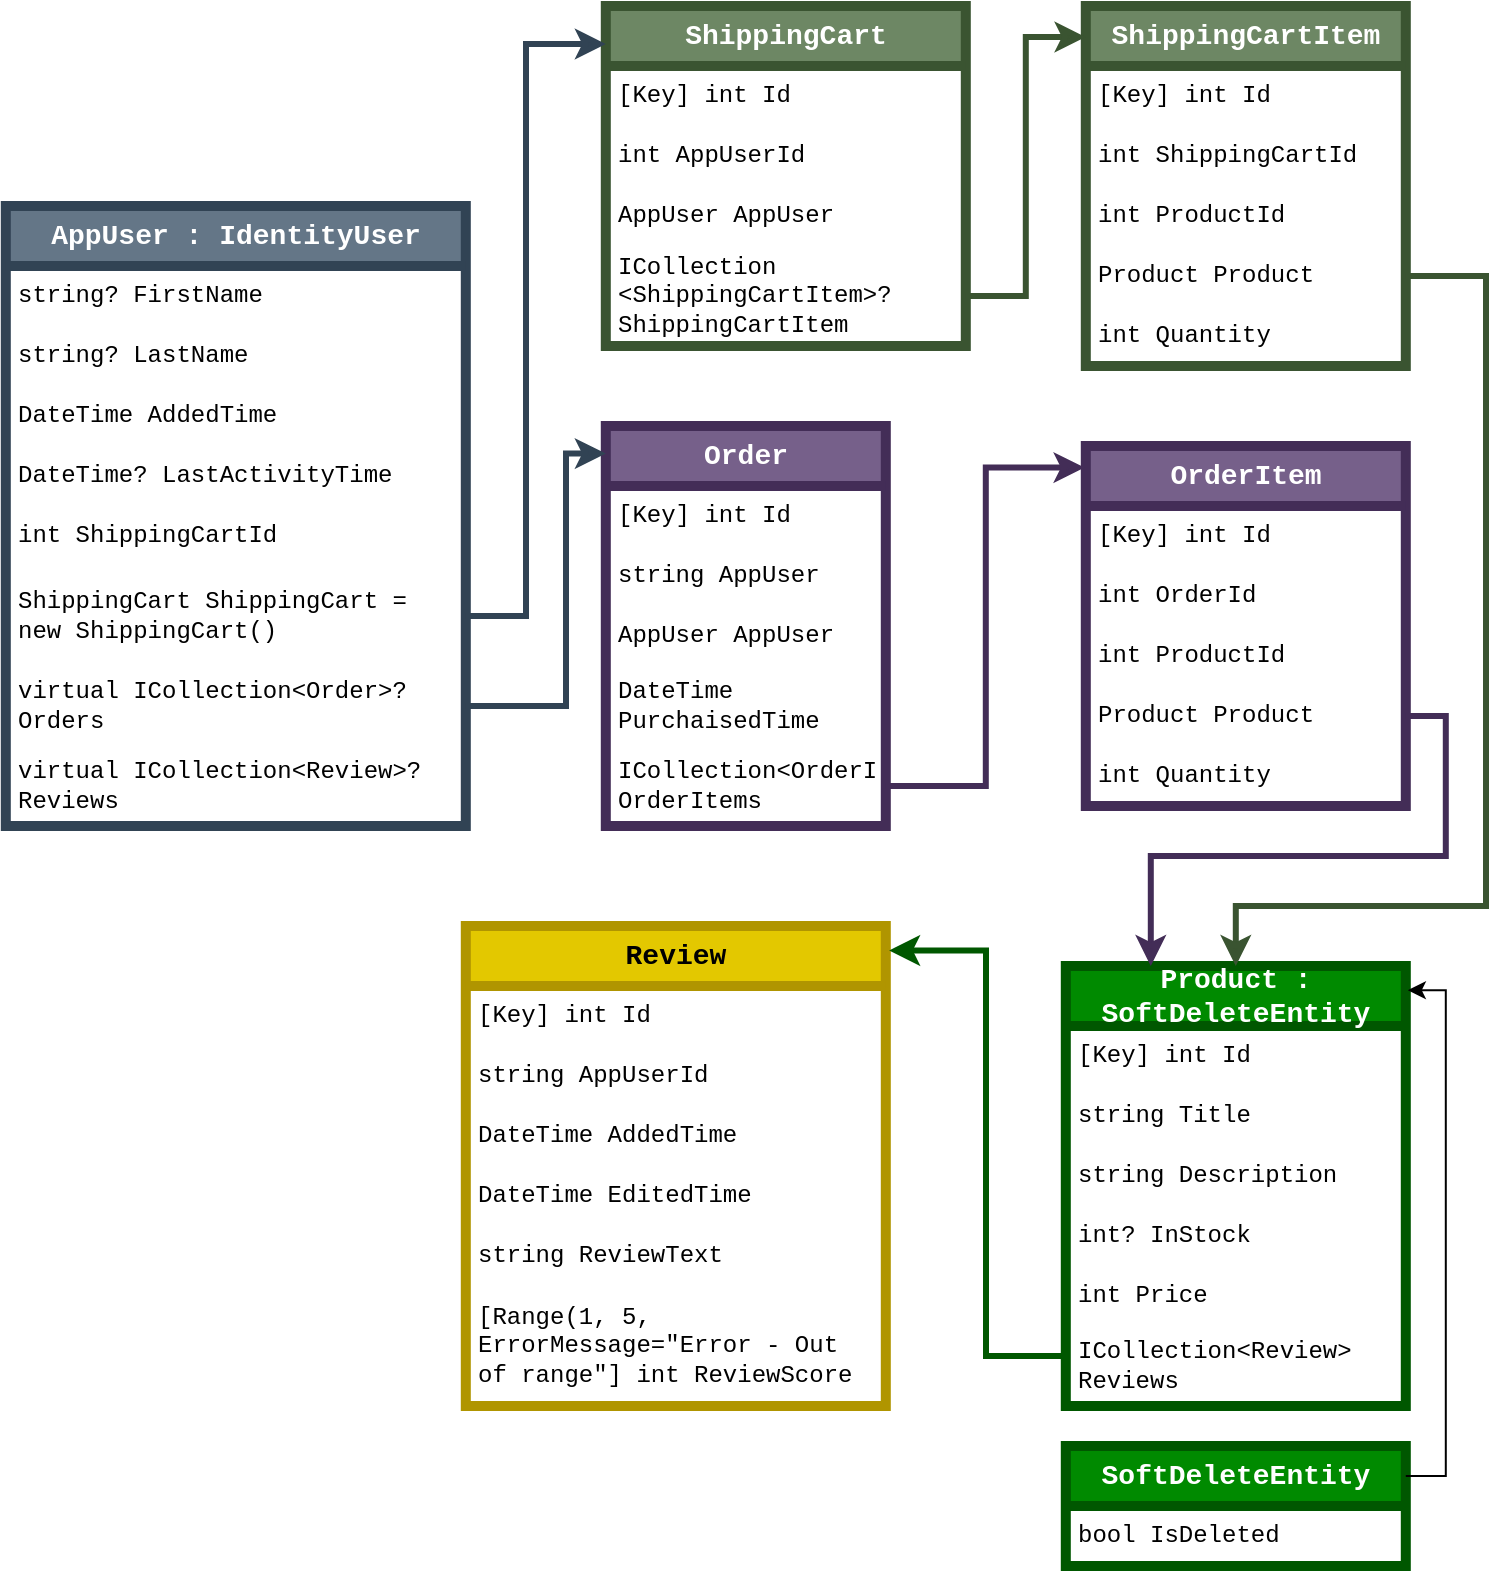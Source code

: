 <mxfile version="23.1.5" type="device">
  <diagram id="R2lEEEUBdFMjLlhIrx00" name="Page-1">
    <mxGraphModel dx="1434" dy="836" grid="1" gridSize="10" guides="1" tooltips="1" connect="1" arrows="1" fold="1" page="1" pageScale="1" pageWidth="850" pageHeight="1100" math="0" shadow="0" extFonts="Permanent Marker^https://fonts.googleapis.com/css?family=Permanent+Marker">
      <root>
        <mxCell id="0" />
        <mxCell id="1" parent="0" />
        <mxCell id="laZyPVEMxIUWzUnC1NXt-1" value="&lt;font style=&quot;font-size: 14px;&quot;&gt;&lt;b&gt;AppUser : IdentityUser&lt;/b&gt;&lt;/font&gt;" style="swimlane;fontStyle=0;childLayout=stackLayout;horizontal=1;startSize=30;horizontalStack=0;resizeParent=1;resizeParentMax=0;resizeLast=0;collapsible=1;marginBottom=0;whiteSpace=wrap;html=1;direction=east;fillColor=#647687;strokeColor=#314354;fontColor=#ffffff;strokeWidth=5;fontFamily=Courier New;" parent="1" vertex="1">
          <mxGeometry x="39.9" y="140" width="230" height="310" as="geometry">
            <mxRectangle x="150" y="180" width="90" height="30" as="alternateBounds" />
          </mxGeometry>
        </mxCell>
        <mxCell id="laZyPVEMxIUWzUnC1NXt-2" value="string? FirstName" style="text;strokeColor=none;fillColor=none;align=left;verticalAlign=middle;spacingLeft=4;spacingRight=4;overflow=hidden;points=[[0,0.5],[1,0.5]];portConstraint=eastwest;rotatable=0;whiteSpace=wrap;html=1;fontFamily=Courier New;" parent="laZyPVEMxIUWzUnC1NXt-1" vertex="1">
          <mxGeometry y="30" width="230" height="30" as="geometry" />
        </mxCell>
        <mxCell id="laZyPVEMxIUWzUnC1NXt-3" value="string? LastName" style="text;strokeColor=none;fillColor=none;align=left;verticalAlign=middle;spacingLeft=4;spacingRight=4;overflow=hidden;points=[[0,0.5],[1,0.5]];portConstraint=eastwest;rotatable=0;whiteSpace=wrap;html=1;fontFamily=Courier New;" parent="laZyPVEMxIUWzUnC1NXt-1" vertex="1">
          <mxGeometry y="60" width="230" height="30" as="geometry" />
        </mxCell>
        <mxCell id="FutvYbWhfo6PRabiO2lq-1" value="DateTime AddedTime" style="text;strokeColor=none;fillColor=none;align=left;verticalAlign=middle;spacingLeft=4;spacingRight=4;overflow=hidden;points=[[0,0.5],[1,0.5]];portConstraint=eastwest;rotatable=0;whiteSpace=wrap;html=1;fontFamily=Courier New;" parent="laZyPVEMxIUWzUnC1NXt-1" vertex="1">
          <mxGeometry y="90" width="230" height="30" as="geometry" />
        </mxCell>
        <mxCell id="FutvYbWhfo6PRabiO2lq-2" value="DateTime? LastActivityTime" style="text;strokeColor=none;fillColor=none;align=left;verticalAlign=middle;spacingLeft=4;spacingRight=4;overflow=hidden;points=[[0,0.5],[1,0.5]];portConstraint=eastwest;rotatable=0;whiteSpace=wrap;html=1;fontFamily=Courier New;" parent="laZyPVEMxIUWzUnC1NXt-1" vertex="1">
          <mxGeometry y="120" width="230" height="30" as="geometry" />
        </mxCell>
        <mxCell id="FutvYbWhfo6PRabiO2lq-4" value="int ShippingCartId" style="text;strokeColor=none;fillColor=none;align=left;verticalAlign=middle;spacingLeft=4;spacingRight=4;overflow=hidden;points=[[0,0.5],[1,0.5]];portConstraint=eastwest;rotatable=0;whiteSpace=wrap;html=1;fontFamily=Courier New;" parent="laZyPVEMxIUWzUnC1NXt-1" vertex="1">
          <mxGeometry y="150" width="230" height="30" as="geometry" />
        </mxCell>
        <mxCell id="laZyPVEMxIUWzUnC1NXt-109" value="ShippingCart ShippingCart = new ShippingCart()" style="text;strokeColor=none;fillColor=none;align=left;verticalAlign=middle;spacingLeft=4;spacingRight=4;overflow=hidden;points=[[0,0.5],[1,0.5]];portConstraint=eastwest;rotatable=0;whiteSpace=wrap;html=1;fontFamily=Courier New;" parent="laZyPVEMxIUWzUnC1NXt-1" vertex="1">
          <mxGeometry y="180" width="230" height="50" as="geometry" />
        </mxCell>
        <mxCell id="laZyPVEMxIUWzUnC1NXt-64" value="virtual ICollection&amp;lt;Order&amp;gt;? Orders" style="text;strokeColor=none;fillColor=none;align=left;verticalAlign=middle;spacingLeft=4;spacingRight=4;overflow=hidden;points=[[0,0.5],[1,0.5]];portConstraint=eastwest;rotatable=0;whiteSpace=wrap;html=1;fontFamily=Courier New;" parent="laZyPVEMxIUWzUnC1NXt-1" vertex="1">
          <mxGeometry y="230" width="230" height="40" as="geometry" />
        </mxCell>
        <mxCell id="laZyPVEMxIUWzUnC1NXt-66" value="virtual ICollection&amp;lt;Review&amp;gt;? Reviews" style="text;strokeColor=none;fillColor=none;align=left;verticalAlign=middle;spacingLeft=4;spacingRight=4;overflow=hidden;points=[[0,0.5],[1,0.5]];portConstraint=eastwest;rotatable=0;whiteSpace=wrap;html=1;fontFamily=Courier New;" parent="laZyPVEMxIUWzUnC1NXt-1" vertex="1">
          <mxGeometry y="270" width="230" height="40" as="geometry" />
        </mxCell>
        <mxCell id="laZyPVEMxIUWzUnC1NXt-24" value="&lt;font style=&quot;font-size: 14px;&quot;&gt;&lt;b&gt;Product : SoftDeleteEntity&lt;/b&gt;&lt;/font&gt;" style="swimlane;fontStyle=0;childLayout=stackLayout;horizontal=1;startSize=30;horizontalStack=0;resizeParent=1;resizeParentMax=0;resizeLast=0;collapsible=1;marginBottom=0;whiteSpace=wrap;html=1;fillColor=#008a00;strokeColor=#005700;fontColor=#ffffff;strokeWidth=5;fontFamily=Courier New;" parent="1" vertex="1">
          <mxGeometry x="569.9" y="520" width="170" height="220" as="geometry">
            <mxRectangle x="580" y="500" width="90" height="30" as="alternateBounds" />
          </mxGeometry>
        </mxCell>
        <mxCell id="laZyPVEMxIUWzUnC1NXt-25" value="[Key]&amp;nbsp;int Id" style="text;strokeColor=none;fillColor=none;align=left;verticalAlign=middle;spacingLeft=4;spacingRight=4;overflow=hidden;points=[[0,0.5],[1,0.5]];portConstraint=eastwest;rotatable=0;whiteSpace=wrap;html=1;fontFamily=Courier New;" parent="laZyPVEMxIUWzUnC1NXt-24" vertex="1">
          <mxGeometry y="30" width="170" height="30" as="geometry" />
        </mxCell>
        <mxCell id="laZyPVEMxIUWzUnC1NXt-26" value="string Title" style="text;strokeColor=none;fillColor=none;align=left;verticalAlign=middle;spacingLeft=4;spacingRight=4;overflow=hidden;points=[[0,0.5],[1,0.5]];portConstraint=eastwest;rotatable=0;whiteSpace=wrap;html=1;fontFamily=Courier New;" parent="laZyPVEMxIUWzUnC1NXt-24" vertex="1">
          <mxGeometry y="60" width="170" height="30" as="geometry" />
        </mxCell>
        <mxCell id="laZyPVEMxIUWzUnC1NXt-27" value="string Description" style="text;strokeColor=none;fillColor=none;align=left;verticalAlign=middle;spacingLeft=4;spacingRight=4;overflow=hidden;points=[[0,0.5],[1,0.5]];portConstraint=eastwest;rotatable=0;whiteSpace=wrap;html=1;fontFamily=Courier New;" parent="laZyPVEMxIUWzUnC1NXt-24" vertex="1">
          <mxGeometry y="90" width="170" height="30" as="geometry" />
        </mxCell>
        <mxCell id="laZyPVEMxIUWzUnC1NXt-28" value="int? InStock" style="text;strokeColor=none;fillColor=none;align=left;verticalAlign=middle;spacingLeft=4;spacingRight=4;overflow=hidden;points=[[0,0.5],[1,0.5]];portConstraint=eastwest;rotatable=0;whiteSpace=wrap;html=1;fontFamily=Courier New;" parent="laZyPVEMxIUWzUnC1NXt-24" vertex="1">
          <mxGeometry y="120" width="170" height="30" as="geometry" />
        </mxCell>
        <mxCell id="laZyPVEMxIUWzUnC1NXt-115" value="int Price" style="text;strokeColor=none;fillColor=none;align=left;verticalAlign=middle;spacingLeft=4;spacingRight=4;overflow=hidden;points=[[0,0.5],[1,0.5]];portConstraint=eastwest;rotatable=0;whiteSpace=wrap;html=1;fontFamily=Courier New;" parent="laZyPVEMxIUWzUnC1NXt-24" vertex="1">
          <mxGeometry y="150" width="170" height="30" as="geometry" />
        </mxCell>
        <mxCell id="laZyPVEMxIUWzUnC1NXt-32" value="ICollection&amp;lt;Review&amp;gt; Reviews" style="text;strokeColor=none;fillColor=none;align=left;verticalAlign=middle;spacingLeft=4;spacingRight=4;overflow=hidden;points=[[0,0.5],[1,0.5]];portConstraint=eastwest;rotatable=0;whiteSpace=wrap;html=1;fontFamily=Courier New;" parent="laZyPVEMxIUWzUnC1NXt-24" vertex="1">
          <mxGeometry y="180" width="170" height="40" as="geometry" />
        </mxCell>
        <mxCell id="laZyPVEMxIUWzUnC1NXt-33" value="&lt;span style=&quot;font-size: 14px;&quot;&gt;&lt;b&gt;Review&lt;/b&gt;&lt;/span&gt;" style="swimlane;fontStyle=0;childLayout=stackLayout;horizontal=1;startSize=30;horizontalStack=0;resizeParent=1;resizeParentMax=0;resizeLast=0;collapsible=1;marginBottom=0;whiteSpace=wrap;html=1;fillColor=#e3c800;fontColor=#000000;strokeColor=#B09500;strokeWidth=5;fontFamily=Courier New;" parent="1" vertex="1">
          <mxGeometry x="269.9" y="500" width="210" height="240" as="geometry">
            <mxRectangle x="150" y="180" width="90" height="30" as="alternateBounds" />
          </mxGeometry>
        </mxCell>
        <mxCell id="laZyPVEMxIUWzUnC1NXt-36" value="[Key] int Id" style="text;strokeColor=none;fillColor=none;align=left;verticalAlign=middle;spacingLeft=4;spacingRight=4;overflow=hidden;points=[[0,0.5],[1,0.5]];portConstraint=eastwest;rotatable=0;whiteSpace=wrap;html=1;fontFamily=Courier New;" parent="laZyPVEMxIUWzUnC1NXt-33" vertex="1">
          <mxGeometry y="30" width="210" height="30" as="geometry" />
        </mxCell>
        <mxCell id="laZyPVEMxIUWzUnC1NXt-37" value="string AppUserId" style="text;strokeColor=none;fillColor=none;align=left;verticalAlign=middle;spacingLeft=4;spacingRight=4;overflow=hidden;points=[[0,0.5],[1,0.5]];portConstraint=eastwest;rotatable=0;whiteSpace=wrap;html=1;fontFamily=Courier New;" parent="laZyPVEMxIUWzUnC1NXt-33" vertex="1">
          <mxGeometry y="60" width="210" height="30" as="geometry" />
        </mxCell>
        <mxCell id="laZyPVEMxIUWzUnC1NXt-40" value="DateTime AddedTime" style="text;strokeColor=none;fillColor=none;align=left;verticalAlign=middle;spacingLeft=4;spacingRight=4;overflow=hidden;points=[[0,0.5],[1,0.5]];portConstraint=eastwest;rotatable=0;whiteSpace=wrap;html=1;fontFamily=Courier New;" parent="laZyPVEMxIUWzUnC1NXt-33" vertex="1">
          <mxGeometry y="90" width="210" height="30" as="geometry" />
        </mxCell>
        <mxCell id="laZyPVEMxIUWzUnC1NXt-38" value="DateTime EditedTime" style="text;strokeColor=none;fillColor=none;align=left;verticalAlign=middle;spacingLeft=4;spacingRight=4;overflow=hidden;points=[[0,0.5],[1,0.5]];portConstraint=eastwest;rotatable=0;whiteSpace=wrap;html=1;fontFamily=Courier New;" parent="laZyPVEMxIUWzUnC1NXt-33" vertex="1">
          <mxGeometry y="120" width="210" height="30" as="geometry" />
        </mxCell>
        <mxCell id="laZyPVEMxIUWzUnC1NXt-39" value="string ReviewText" style="text;strokeColor=none;fillColor=none;align=left;verticalAlign=middle;spacingLeft=4;spacingRight=4;overflow=hidden;points=[[0,0.5],[1,0.5]];portConstraint=eastwest;rotatable=0;whiteSpace=wrap;html=1;fontFamily=Courier New;" parent="laZyPVEMxIUWzUnC1NXt-33" vertex="1">
          <mxGeometry y="150" width="210" height="30" as="geometry" />
        </mxCell>
        <mxCell id="laZyPVEMxIUWzUnC1NXt-34" value="[Range(1, 5, ErrorMessage=&quot;Error - Out of range&quot;]&amp;nbsp;int ReviewScore" style="text;strokeColor=none;fillColor=none;align=left;verticalAlign=middle;spacingLeft=4;spacingRight=4;overflow=hidden;points=[[0,0.5],[1,0.5]];portConstraint=eastwest;rotatable=0;whiteSpace=wrap;html=1;fontFamily=Courier New;" parent="laZyPVEMxIUWzUnC1NXt-33" vertex="1">
          <mxGeometry y="180" width="210" height="60" as="geometry" />
        </mxCell>
        <mxCell id="laZyPVEMxIUWzUnC1NXt-41" value="&lt;font style=&quot;font-size: 14px;&quot;&gt;&lt;b&gt;Order&lt;/b&gt;&lt;/font&gt;" style="swimlane;fontStyle=0;childLayout=stackLayout;horizontal=1;startSize=30;horizontalStack=0;resizeParent=1;resizeParentMax=0;resizeLast=0;collapsible=1;marginBottom=0;whiteSpace=wrap;html=1;fillColor=#76608a;fontColor=#ffffff;strokeColor=#432D57;strokeWidth=5;fontFamily=Courier New;" parent="1" vertex="1">
          <mxGeometry x="339.9" y="250" width="140" height="200" as="geometry">
            <mxRectangle x="370" y="490" width="90" height="30" as="alternateBounds" />
          </mxGeometry>
        </mxCell>
        <mxCell id="laZyPVEMxIUWzUnC1NXt-42" value="[Key]&amp;nbsp;int Id" style="text;strokeColor=none;fillColor=none;align=left;verticalAlign=middle;spacingLeft=4;spacingRight=4;overflow=hidden;points=[[0,0.5],[1,0.5]];portConstraint=eastwest;rotatable=0;whiteSpace=wrap;html=1;fontFamily=Courier New;" parent="laZyPVEMxIUWzUnC1NXt-41" vertex="1">
          <mxGeometry y="30" width="140" height="30" as="geometry" />
        </mxCell>
        <mxCell id="laZyPVEMxIUWzUnC1NXt-51" value="string AppUser" style="text;strokeColor=none;fillColor=none;align=left;verticalAlign=middle;spacingLeft=4;spacingRight=4;overflow=hidden;points=[[0,0.5],[1,0.5]];portConstraint=eastwest;rotatable=0;whiteSpace=wrap;html=1;fontFamily=Courier New;" parent="laZyPVEMxIUWzUnC1NXt-41" vertex="1">
          <mxGeometry y="60" width="140" height="30" as="geometry" />
        </mxCell>
        <mxCell id="laZyPVEMxIUWzUnC1NXt-113" value="AppUser AppUser" style="text;strokeColor=none;fillColor=none;align=left;verticalAlign=middle;spacingLeft=4;spacingRight=4;overflow=hidden;points=[[0,0.5],[1,0.5]];portConstraint=eastwest;rotatable=0;whiteSpace=wrap;html=1;fontFamily=Courier New;" parent="laZyPVEMxIUWzUnC1NXt-41" vertex="1">
          <mxGeometry y="90" width="140" height="30" as="geometry" />
        </mxCell>
        <mxCell id="laZyPVEMxIUWzUnC1NXt-50" value="DateTime PurchaisedTime" style="text;strokeColor=none;fillColor=none;align=left;verticalAlign=middle;spacingLeft=4;spacingRight=4;overflow=hidden;points=[[0,0.5],[1,0.5]];portConstraint=eastwest;rotatable=0;whiteSpace=wrap;html=1;fontFamily=Courier New;" parent="laZyPVEMxIUWzUnC1NXt-41" vertex="1">
          <mxGeometry y="120" width="140" height="40" as="geometry" />
        </mxCell>
        <mxCell id="laZyPVEMxIUWzUnC1NXt-78" value="ICollection&amp;lt;OrderItem&amp;gt; OrderItems" style="text;strokeColor=none;fillColor=none;align=left;verticalAlign=middle;spacingLeft=4;spacingRight=4;overflow=hidden;points=[[0,0.5],[1,0.5]];portConstraint=eastwest;rotatable=0;whiteSpace=wrap;html=1;fontFamily=Courier New;" parent="laZyPVEMxIUWzUnC1NXt-41" vertex="1">
          <mxGeometry y="160" width="140" height="40" as="geometry" />
        </mxCell>
        <mxCell id="laZyPVEMxIUWzUnC1NXt-46" value="&lt;font style=&quot;font-size: 14px;&quot;&gt;&lt;b&gt;ShippingCart&lt;/b&gt;&lt;/font&gt;" style="swimlane;fontStyle=0;childLayout=stackLayout;horizontal=1;startSize=30;horizontalStack=0;resizeParent=1;resizeParentMax=0;resizeLast=0;collapsible=1;marginBottom=0;whiteSpace=wrap;html=1;fillColor=#6d8764;fontColor=#ffffff;strokeColor=#3A5431;strokeWidth=5;fontFamily=Courier New;" parent="1" vertex="1">
          <mxGeometry x="339.9" y="40" width="180" height="170" as="geometry">
            <mxRectangle x="150" y="180" width="90" height="30" as="alternateBounds" />
          </mxGeometry>
        </mxCell>
        <mxCell id="laZyPVEMxIUWzUnC1NXt-79" value="[Key] int Id" style="text;strokeColor=none;fillColor=none;align=left;verticalAlign=middle;spacingLeft=4;spacingRight=4;overflow=hidden;points=[[0,0.5],[1,0.5]];portConstraint=eastwest;rotatable=0;whiteSpace=wrap;html=1;fontFamily=Courier New;" parent="laZyPVEMxIUWzUnC1NXt-46" vertex="1">
          <mxGeometry y="30" width="180" height="30" as="geometry" />
        </mxCell>
        <mxCell id="FutvYbWhfo6PRabiO2lq-7" value="int AppUserId" style="text;strokeColor=none;fillColor=none;align=left;verticalAlign=middle;spacingLeft=4;spacingRight=4;overflow=hidden;points=[[0,0.5],[1,0.5]];portConstraint=eastwest;rotatable=0;whiteSpace=wrap;html=1;fontFamily=Courier New;" parent="laZyPVEMxIUWzUnC1NXt-46" vertex="1">
          <mxGeometry y="60" width="180" height="30" as="geometry" />
        </mxCell>
        <mxCell id="laZyPVEMxIUWzUnC1NXt-106" value="AppUser AppUser" style="text;strokeColor=none;fillColor=none;align=left;verticalAlign=middle;spacingLeft=4;spacingRight=4;overflow=hidden;points=[[0,0.5],[1,0.5]];portConstraint=eastwest;rotatable=0;whiteSpace=wrap;html=1;fontFamily=Courier New;" parent="laZyPVEMxIUWzUnC1NXt-46" vertex="1">
          <mxGeometry y="90" width="180" height="30" as="geometry" />
        </mxCell>
        <mxCell id="laZyPVEMxIUWzUnC1NXt-55" value="ICollection &amp;lt;ShippingCartItem&amp;gt;? ShippingCartItem" style="text;strokeColor=none;fillColor=none;align=left;verticalAlign=middle;spacingLeft=4;spacingRight=4;overflow=hidden;points=[[0,0.5],[1,0.5]];portConstraint=eastwest;rotatable=0;whiteSpace=wrap;html=1;fontFamily=Courier New;" parent="laZyPVEMxIUWzUnC1NXt-46" vertex="1">
          <mxGeometry y="120" width="180" height="50" as="geometry" />
        </mxCell>
        <mxCell id="laZyPVEMxIUWzUnC1NXt-83" value="&lt;font style=&quot;font-size: 14px;&quot;&gt;&lt;b&gt;ShippingCartItem&lt;/b&gt;&lt;/font&gt;" style="swimlane;fontStyle=0;childLayout=stackLayout;horizontal=1;startSize=30;horizontalStack=0;resizeParent=1;resizeParentMax=0;resizeLast=0;collapsible=1;marginBottom=0;whiteSpace=wrap;html=1;fillColor=#6d8764;fontColor=#ffffff;strokeColor=#3A5431;strokeWidth=5;fontFamily=Courier New;" parent="1" vertex="1">
          <mxGeometry x="579.9" y="40" width="160" height="180" as="geometry">
            <mxRectangle x="150" y="180" width="90" height="30" as="alternateBounds" />
          </mxGeometry>
        </mxCell>
        <mxCell id="laZyPVEMxIUWzUnC1NXt-84" value="[Key] int Id" style="text;strokeColor=none;fillColor=none;align=left;verticalAlign=middle;spacingLeft=4;spacingRight=4;overflow=hidden;points=[[0,0.5],[1,0.5]];portConstraint=eastwest;rotatable=0;whiteSpace=wrap;html=1;fontFamily=Courier New;" parent="laZyPVEMxIUWzUnC1NXt-83" vertex="1">
          <mxGeometry y="30" width="160" height="30" as="geometry" />
        </mxCell>
        <mxCell id="laZyPVEMxIUWzUnC1NXt-88" value="int ShippingCartId" style="text;strokeColor=none;fillColor=none;align=left;verticalAlign=middle;spacingLeft=4;spacingRight=4;overflow=hidden;points=[[0,0.5],[1,0.5]];portConstraint=eastwest;rotatable=0;whiteSpace=wrap;html=1;fontFamily=Courier New;" parent="laZyPVEMxIUWzUnC1NXt-83" vertex="1">
          <mxGeometry y="60" width="160" height="30" as="geometry" />
        </mxCell>
        <mxCell id="laZyPVEMxIUWzUnC1NXt-86" value="int ProductId" style="text;strokeColor=none;fillColor=none;align=left;verticalAlign=middle;spacingLeft=4;spacingRight=4;overflow=hidden;points=[[0,0.5],[1,0.5]];portConstraint=eastwest;rotatable=0;whiteSpace=wrap;html=1;fontFamily=Courier New;" parent="laZyPVEMxIUWzUnC1NXt-83" vertex="1">
          <mxGeometry y="90" width="160" height="30" as="geometry" />
        </mxCell>
        <mxCell id="laZyPVEMxIUWzUnC1NXt-123" value="Product Product" style="text;strokeColor=none;fillColor=none;align=left;verticalAlign=middle;spacingLeft=4;spacingRight=4;overflow=hidden;points=[[0,0.5],[1,0.5]];portConstraint=eastwest;rotatable=0;whiteSpace=wrap;html=1;fontFamily=Courier New;" parent="laZyPVEMxIUWzUnC1NXt-83" vertex="1">
          <mxGeometry y="120" width="160" height="30" as="geometry" />
        </mxCell>
        <mxCell id="laZyPVEMxIUWzUnC1NXt-89" value="int Quantity" style="text;strokeColor=none;fillColor=none;align=left;verticalAlign=middle;spacingLeft=4;spacingRight=4;overflow=hidden;points=[[0,0.5],[1,0.5]];portConstraint=eastwest;rotatable=0;whiteSpace=wrap;html=1;fontFamily=Courier New;" parent="laZyPVEMxIUWzUnC1NXt-83" vertex="1">
          <mxGeometry y="150" width="160" height="30" as="geometry" />
        </mxCell>
        <mxCell id="laZyPVEMxIUWzUnC1NXt-87" style="edgeStyle=orthogonalEdgeStyle;rounded=0;orthogonalLoop=1;jettySize=auto;html=1;exitX=1;exitY=0.5;exitDx=0;exitDy=0;entryX=-0.001;entryY=0.086;entryDx=0;entryDy=0;entryPerimeter=0;fontFamily=Courier New;strokeWidth=3;fillColor=#6d8764;strokeColor=#3A5431;" parent="1" source="laZyPVEMxIUWzUnC1NXt-55" target="laZyPVEMxIUWzUnC1NXt-83" edge="1">
          <mxGeometry relative="1" as="geometry" />
        </mxCell>
        <mxCell id="laZyPVEMxIUWzUnC1NXt-90" value="&lt;font style=&quot;font-size: 14px;&quot;&gt;&lt;b&gt;OrderItem&lt;/b&gt;&lt;/font&gt;" style="swimlane;fontStyle=0;childLayout=stackLayout;horizontal=1;startSize=30;horizontalStack=0;resizeParent=1;resizeParentMax=0;resizeLast=0;collapsible=1;marginBottom=0;whiteSpace=wrap;html=1;fillColor=#76608a;fontColor=#ffffff;strokeColor=#432D57;strokeWidth=5;fontFamily=Courier New;" parent="1" vertex="1">
          <mxGeometry x="579.9" y="260" width="160" height="180" as="geometry">
            <mxRectangle x="370" y="760" width="90" height="30" as="alternateBounds" />
          </mxGeometry>
        </mxCell>
        <mxCell id="laZyPVEMxIUWzUnC1NXt-91" value="[Key]&amp;nbsp;int Id" style="text;strokeColor=none;fillColor=none;align=left;verticalAlign=middle;spacingLeft=4;spacingRight=4;overflow=hidden;points=[[0,0.5],[1,0.5]];portConstraint=eastwest;rotatable=0;whiteSpace=wrap;html=1;fontFamily=Courier New;" parent="laZyPVEMxIUWzUnC1NXt-90" vertex="1">
          <mxGeometry y="30" width="160" height="30" as="geometry" />
        </mxCell>
        <mxCell id="laZyPVEMxIUWzUnC1NXt-95" value="int OrderId" style="text;strokeColor=none;fillColor=none;align=left;verticalAlign=middle;spacingLeft=4;spacingRight=4;overflow=hidden;points=[[0,0.5],[1,0.5]];portConstraint=eastwest;rotatable=0;whiteSpace=wrap;html=1;fontFamily=Courier New;" parent="laZyPVEMxIUWzUnC1NXt-90" vertex="1">
          <mxGeometry y="60" width="160" height="30" as="geometry" />
        </mxCell>
        <mxCell id="laZyPVEMxIUWzUnC1NXt-94" value="int ProductId" style="text;strokeColor=none;fillColor=none;align=left;verticalAlign=middle;spacingLeft=4;spacingRight=4;overflow=hidden;points=[[0,0.5],[1,0.5]];portConstraint=eastwest;rotatable=0;whiteSpace=wrap;html=1;fontFamily=Courier New;" parent="laZyPVEMxIUWzUnC1NXt-90" vertex="1">
          <mxGeometry y="90" width="160" height="30" as="geometry" />
        </mxCell>
        <mxCell id="laZyPVEMxIUWzUnC1NXt-122" value="Product Product" style="text;strokeColor=none;fillColor=none;align=left;verticalAlign=middle;spacingLeft=4;spacingRight=4;overflow=hidden;points=[[0,0.5],[1,0.5]];portConstraint=eastwest;rotatable=0;whiteSpace=wrap;html=1;fontFamily=Courier New;" parent="laZyPVEMxIUWzUnC1NXt-90" vertex="1">
          <mxGeometry y="120" width="160" height="30" as="geometry" />
        </mxCell>
        <mxCell id="laZyPVEMxIUWzUnC1NXt-96" value="int Quantity" style="text;strokeColor=none;fillColor=none;align=left;verticalAlign=middle;spacingLeft=4;spacingRight=4;overflow=hidden;points=[[0,0.5],[1,0.5]];portConstraint=eastwest;rotatable=0;whiteSpace=wrap;html=1;fontFamily=Courier New;" parent="laZyPVEMxIUWzUnC1NXt-90" vertex="1">
          <mxGeometry y="150" width="160" height="30" as="geometry" />
        </mxCell>
        <mxCell id="FutvYbWhfo6PRabiO2lq-5" style="edgeStyle=orthogonalEdgeStyle;rounded=0;orthogonalLoop=1;jettySize=auto;html=1;exitX=1;exitY=0.5;exitDx=0;exitDy=0;entryX=0;entryY=0.113;entryDx=0;entryDy=0;entryPerimeter=0;fontFamily=Courier New;fillColor=#647687;strokeColor=#314354;strokeWidth=3;" parent="1" source="laZyPVEMxIUWzUnC1NXt-109" target="laZyPVEMxIUWzUnC1NXt-46" edge="1">
          <mxGeometry relative="1" as="geometry">
            <Array as="points">
              <mxPoint x="300" y="345" />
              <mxPoint x="300" y="59" />
              <mxPoint x="340" y="59" />
            </Array>
          </mxGeometry>
        </mxCell>
        <mxCell id="FutvYbWhfo6PRabiO2lq-8" style="edgeStyle=orthogonalEdgeStyle;rounded=0;orthogonalLoop=1;jettySize=auto;html=1;exitX=1;exitY=0.5;exitDx=0;exitDy=0;entryX=0;entryY=0.069;entryDx=0;entryDy=0;entryPerimeter=0;fontFamily=Courier New;strokeWidth=3;fillColor=#647687;strokeColor=#314354;" parent="1" source="laZyPVEMxIUWzUnC1NXt-64" target="laZyPVEMxIUWzUnC1NXt-41" edge="1">
          <mxGeometry relative="1" as="geometry">
            <Array as="points">
              <mxPoint x="320" y="390" />
              <mxPoint x="320" y="264" />
            </Array>
          </mxGeometry>
        </mxCell>
        <mxCell id="FutvYbWhfo6PRabiO2lq-10" style="edgeStyle=orthogonalEdgeStyle;rounded=0;orthogonalLoop=1;jettySize=auto;html=1;exitX=1;exitY=0.5;exitDx=0;exitDy=0;entryX=-0.004;entryY=0.06;entryDx=0;entryDy=0;entryPerimeter=0;fontFamily=Courier New;strokeWidth=3;fillColor=#76608a;strokeColor=#432D57;" parent="1" source="laZyPVEMxIUWzUnC1NXt-78" target="laZyPVEMxIUWzUnC1NXt-90" edge="1">
          <mxGeometry relative="1" as="geometry" />
        </mxCell>
        <mxCell id="FutvYbWhfo6PRabiO2lq-12" style="edgeStyle=orthogonalEdgeStyle;rounded=0;orthogonalLoop=1;jettySize=auto;html=1;exitX=1;exitY=0.5;exitDx=0;exitDy=0;entryX=0.5;entryY=0;entryDx=0;entryDy=0;fontFamily=Courier New;strokeWidth=3;fillColor=#6d8764;strokeColor=#3A5431;" parent="1" source="laZyPVEMxIUWzUnC1NXt-123" target="laZyPVEMxIUWzUnC1NXt-24" edge="1">
          <mxGeometry relative="1" as="geometry">
            <Array as="points">
              <mxPoint x="780" y="175" />
              <mxPoint x="780" y="490" />
              <mxPoint x="655" y="490" />
            </Array>
          </mxGeometry>
        </mxCell>
        <mxCell id="FutvYbWhfo6PRabiO2lq-13" style="edgeStyle=orthogonalEdgeStyle;rounded=0;orthogonalLoop=1;jettySize=auto;html=1;exitX=1;exitY=0.5;exitDx=0;exitDy=0;entryX=0.25;entryY=0;entryDx=0;entryDy=0;fontFamily=Courier New;strokeWidth=3;fillColor=#76608a;strokeColor=#432D57;" parent="1" source="laZyPVEMxIUWzUnC1NXt-122" target="laZyPVEMxIUWzUnC1NXt-24" edge="1">
          <mxGeometry relative="1" as="geometry" />
        </mxCell>
        <mxCell id="FutvYbWhfo6PRabiO2lq-15" style="edgeStyle=orthogonalEdgeStyle;rounded=0;orthogonalLoop=1;jettySize=auto;html=1;exitX=0;exitY=0.5;exitDx=0;exitDy=0;fontFamily=Courier New;strokeWidth=3;fillColor=#008a00;strokeColor=#005700;entryX=1.008;entryY=0.051;entryDx=0;entryDy=0;entryPerimeter=0;" parent="1" source="laZyPVEMxIUWzUnC1NXt-32" target="laZyPVEMxIUWzUnC1NXt-33" edge="1">
          <mxGeometry relative="1" as="geometry">
            <mxPoint x="481" y="496" as="targetPoint" />
            <Array as="points">
              <mxPoint x="570" y="715" />
              <mxPoint x="530" y="715" />
              <mxPoint x="530" y="512" />
            </Array>
          </mxGeometry>
        </mxCell>
        <mxCell id="UeMses32ds--2u54rG8w-1" value="&lt;font style=&quot;font-size: 14px;&quot;&gt;&lt;b&gt;SoftDeleteEntity&lt;/b&gt;&lt;/font&gt;" style="swimlane;fontStyle=0;childLayout=stackLayout;horizontal=1;startSize=30;horizontalStack=0;resizeParent=1;resizeParentMax=0;resizeLast=0;collapsible=1;marginBottom=0;whiteSpace=wrap;html=1;fillColor=#008a00;strokeColor=#005700;fontColor=#ffffff;strokeWidth=5;fontFamily=Courier New;" vertex="1" parent="1">
          <mxGeometry x="569.9" y="760" width="170" height="60" as="geometry">
            <mxRectangle x="580" y="500" width="90" height="30" as="alternateBounds" />
          </mxGeometry>
        </mxCell>
        <mxCell id="UeMses32ds--2u54rG8w-2" value="bool IsDeleted" style="text;strokeColor=none;fillColor=none;align=left;verticalAlign=middle;spacingLeft=4;spacingRight=4;overflow=hidden;points=[[0,0.5],[1,0.5]];portConstraint=eastwest;rotatable=0;whiteSpace=wrap;html=1;fontFamily=Courier New;" vertex="1" parent="UeMses32ds--2u54rG8w-1">
          <mxGeometry y="30" width="170" height="30" as="geometry" />
        </mxCell>
        <mxCell id="UeMses32ds--2u54rG8w-8" style="edgeStyle=orthogonalEdgeStyle;rounded=0;orthogonalLoop=1;jettySize=auto;html=1;exitX=1;exitY=0.25;exitDx=0;exitDy=0;entryX=1.006;entryY=0.055;entryDx=0;entryDy=0;entryPerimeter=0;" edge="1" parent="1" source="UeMses32ds--2u54rG8w-1" target="laZyPVEMxIUWzUnC1NXt-24">
          <mxGeometry relative="1" as="geometry" />
        </mxCell>
      </root>
    </mxGraphModel>
  </diagram>
</mxfile>
